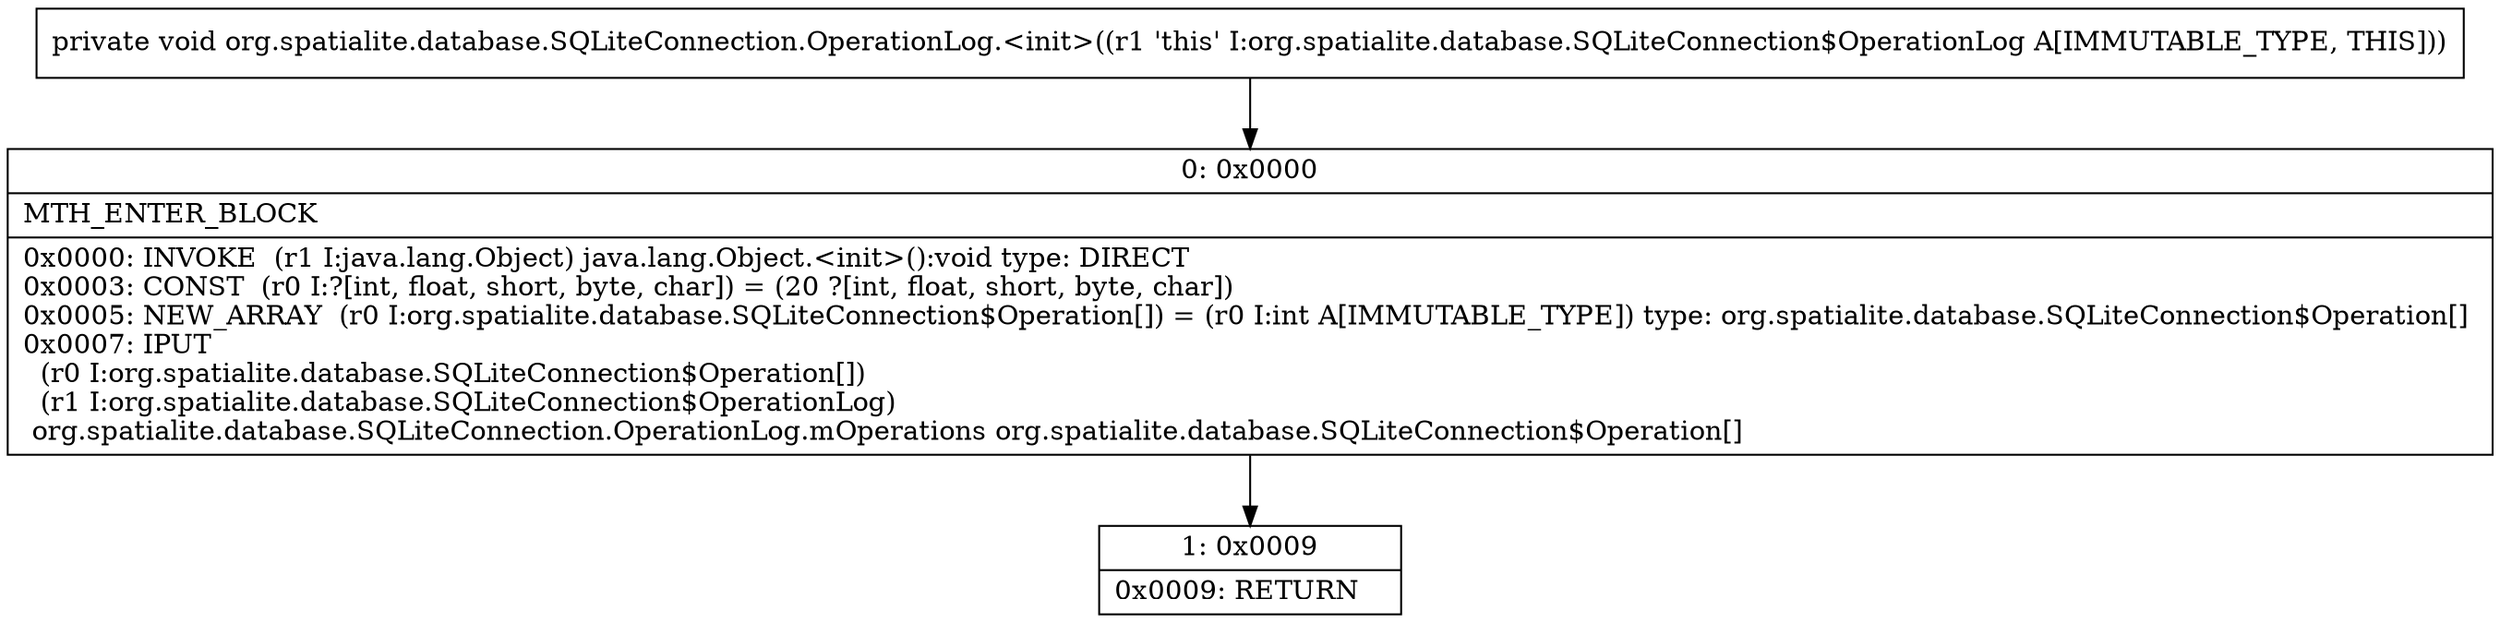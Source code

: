 digraph "CFG fororg.spatialite.database.SQLiteConnection.OperationLog.\<init\>()V" {
Node_0 [shape=record,label="{0\:\ 0x0000|MTH_ENTER_BLOCK\l|0x0000: INVOKE  (r1 I:java.lang.Object) java.lang.Object.\<init\>():void type: DIRECT \l0x0003: CONST  (r0 I:?[int, float, short, byte, char]) = (20 ?[int, float, short, byte, char]) \l0x0005: NEW_ARRAY  (r0 I:org.spatialite.database.SQLiteConnection$Operation[]) = (r0 I:int A[IMMUTABLE_TYPE]) type: org.spatialite.database.SQLiteConnection$Operation[] \l0x0007: IPUT  \l  (r0 I:org.spatialite.database.SQLiteConnection$Operation[])\l  (r1 I:org.spatialite.database.SQLiteConnection$OperationLog)\l org.spatialite.database.SQLiteConnection.OperationLog.mOperations org.spatialite.database.SQLiteConnection$Operation[] \l}"];
Node_1 [shape=record,label="{1\:\ 0x0009|0x0009: RETURN   \l}"];
MethodNode[shape=record,label="{private void org.spatialite.database.SQLiteConnection.OperationLog.\<init\>((r1 'this' I:org.spatialite.database.SQLiteConnection$OperationLog A[IMMUTABLE_TYPE, THIS])) }"];
MethodNode -> Node_0;
Node_0 -> Node_1;
}

